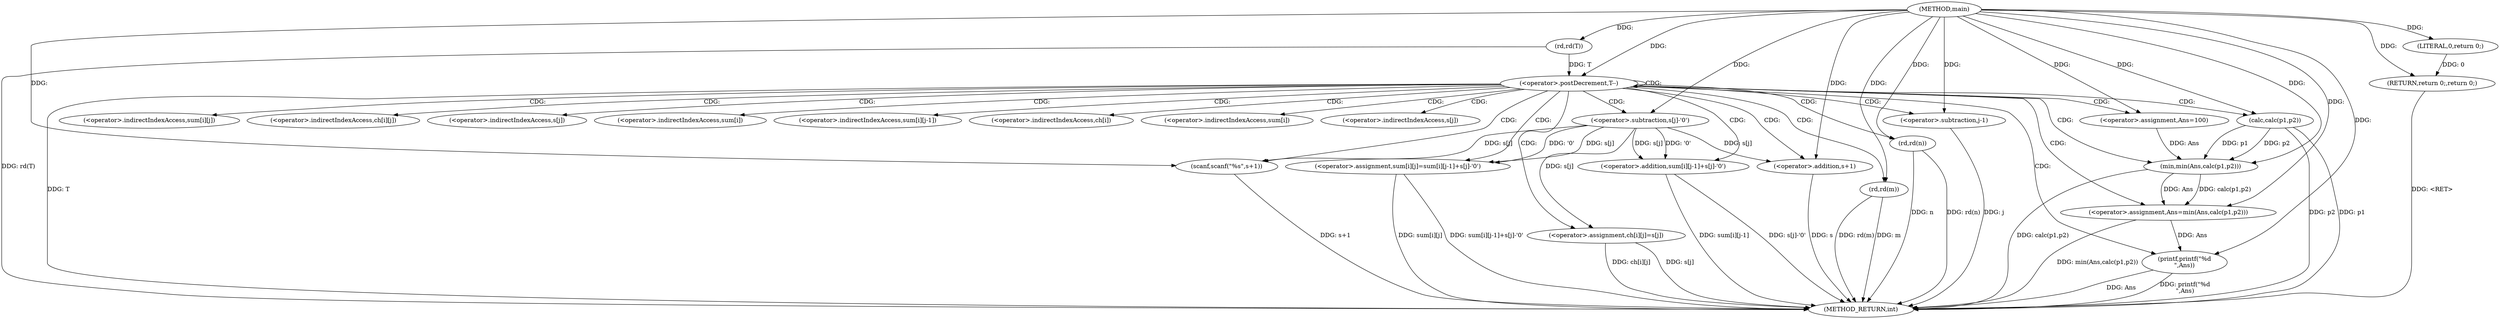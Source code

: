 digraph "main" {  
"1000345" [label = "(METHOD,main)" ]
"1000408" [label = "(METHOD_RETURN,int)" ]
"1000347" [label = "(rd,rd(T))" ]
"1000406" [label = "(RETURN,return 0;,return 0;)" ]
"1000350" [label = "(<operator>.postDecrement,T--)" ]
"1000407" [label = "(LITERAL,0,return 0;)" ]
"1000353" [label = "(rd,rd(n))" ]
"1000355" [label = "(rd,rd(m))" ]
"1000358" [label = "(<operator>.assignment,Ans=100)" ]
"1000396" [label = "(<operator>.assignment,Ans=min(Ans,calc(p1,p2)))" ]
"1000403" [label = "(printf,printf(\"%d\n\",Ans))" ]
"1000362" [label = "(scanf,scanf(\"%s\",s+1))" ]
"1000368" [label = "(<operator>.assignment,sum[i][j]=sum[i][j-1]+s[j]-'0')" ]
"1000387" [label = "(<operator>.assignment,ch[i][j]=s[j])" ]
"1000398" [label = "(min,min(Ans,calc(p1,p2)))" ]
"1000364" [label = "(<operator>.addition,s+1)" ]
"1000400" [label = "(calc,calc(p1,p2))" ]
"1000374" [label = "(<operator>.addition,sum[i][j-1]+s[j]-'0')" ]
"1000382" [label = "(<operator>.subtraction,s[j]-'0')" ]
"1000379" [label = "(<operator>.subtraction,j-1)" ]
"1000369" [label = "(<operator>.indirectIndexAccess,sum[i][j])" ]
"1000388" [label = "(<operator>.indirectIndexAccess,ch[i][j])" ]
"1000393" [label = "(<operator>.indirectIndexAccess,s[j])" ]
"1000370" [label = "(<operator>.indirectIndexAccess,sum[i])" ]
"1000375" [label = "(<operator>.indirectIndexAccess,sum[i][j-1])" ]
"1000389" [label = "(<operator>.indirectIndexAccess,ch[i])" ]
"1000376" [label = "(<operator>.indirectIndexAccess,sum[i])" ]
"1000383" [label = "(<operator>.indirectIndexAccess,s[j])" ]
  "1000347" -> "1000408"  [ label = "DDG: rd(T)"] 
  "1000350" -> "1000408"  [ label = "DDG: T"] 
  "1000353" -> "1000408"  [ label = "DDG: rd(n)"] 
  "1000355" -> "1000408"  [ label = "DDG: rd(m)"] 
  "1000364" -> "1000408"  [ label = "DDG: s"] 
  "1000362" -> "1000408"  [ label = "DDG: s+1"] 
  "1000368" -> "1000408"  [ label = "DDG: sum[i][j]"] 
  "1000379" -> "1000408"  [ label = "DDG: j"] 
  "1000374" -> "1000408"  [ label = "DDG: sum[i][j-1]"] 
  "1000374" -> "1000408"  [ label = "DDG: s[j]-'0'"] 
  "1000368" -> "1000408"  [ label = "DDG: sum[i][j-1]+s[j]-'0'"] 
  "1000387" -> "1000408"  [ label = "DDG: ch[i][j]"] 
  "1000387" -> "1000408"  [ label = "DDG: s[j]"] 
  "1000400" -> "1000408"  [ label = "DDG: p2"] 
  "1000398" -> "1000408"  [ label = "DDG: calc(p1,p2)"] 
  "1000396" -> "1000408"  [ label = "DDG: min(Ans,calc(p1,p2))"] 
  "1000403" -> "1000408"  [ label = "DDG: Ans"] 
  "1000403" -> "1000408"  [ label = "DDG: printf(\"%d\n\",Ans)"] 
  "1000406" -> "1000408"  [ label = "DDG: <RET>"] 
  "1000400" -> "1000408"  [ label = "DDG: p1"] 
  "1000355" -> "1000408"  [ label = "DDG: m"] 
  "1000353" -> "1000408"  [ label = "DDG: n"] 
  "1000407" -> "1000406"  [ label = "DDG: 0"] 
  "1000345" -> "1000406"  [ label = "DDG: "] 
  "1000345" -> "1000347"  [ label = "DDG: "] 
  "1000345" -> "1000407"  [ label = "DDG: "] 
  "1000347" -> "1000350"  [ label = "DDG: T"] 
  "1000345" -> "1000350"  [ label = "DDG: "] 
  "1000345" -> "1000358"  [ label = "DDG: "] 
  "1000398" -> "1000396"  [ label = "DDG: Ans"] 
  "1000398" -> "1000396"  [ label = "DDG: calc(p1,p2)"] 
  "1000345" -> "1000353"  [ label = "DDG: "] 
  "1000345" -> "1000355"  [ label = "DDG: "] 
  "1000345" -> "1000362"  [ label = "DDG: "] 
  "1000345" -> "1000396"  [ label = "DDG: "] 
  "1000345" -> "1000403"  [ label = "DDG: "] 
  "1000396" -> "1000403"  [ label = "DDG: Ans"] 
  "1000382" -> "1000362"  [ label = "DDG: s[j]"] 
  "1000382" -> "1000368"  [ label = "DDG: s[j]"] 
  "1000382" -> "1000368"  [ label = "DDG: '0'"] 
  "1000382" -> "1000387"  [ label = "DDG: s[j]"] 
  "1000358" -> "1000398"  [ label = "DDG: Ans"] 
  "1000345" -> "1000398"  [ label = "DDG: "] 
  "1000400" -> "1000398"  [ label = "DDG: p1"] 
  "1000400" -> "1000398"  [ label = "DDG: p2"] 
  "1000345" -> "1000364"  [ label = "DDG: "] 
  "1000382" -> "1000364"  [ label = "DDG: s[j]"] 
  "1000345" -> "1000400"  [ label = "DDG: "] 
  "1000382" -> "1000374"  [ label = "DDG: s[j]"] 
  "1000382" -> "1000374"  [ label = "DDG: '0'"] 
  "1000345" -> "1000382"  [ label = "DDG: "] 
  "1000345" -> "1000379"  [ label = "DDG: "] 
  "1000350" -> "1000389"  [ label = "CDG: "] 
  "1000350" -> "1000350"  [ label = "CDG: "] 
  "1000350" -> "1000379"  [ label = "CDG: "] 
  "1000350" -> "1000362"  [ label = "CDG: "] 
  "1000350" -> "1000387"  [ label = "CDG: "] 
  "1000350" -> "1000396"  [ label = "CDG: "] 
  "1000350" -> "1000370"  [ label = "CDG: "] 
  "1000350" -> "1000368"  [ label = "CDG: "] 
  "1000350" -> "1000400"  [ label = "CDG: "] 
  "1000350" -> "1000353"  [ label = "CDG: "] 
  "1000350" -> "1000388"  [ label = "CDG: "] 
  "1000350" -> "1000403"  [ label = "CDG: "] 
  "1000350" -> "1000383"  [ label = "CDG: "] 
  "1000350" -> "1000398"  [ label = "CDG: "] 
  "1000350" -> "1000375"  [ label = "CDG: "] 
  "1000350" -> "1000382"  [ label = "CDG: "] 
  "1000350" -> "1000393"  [ label = "CDG: "] 
  "1000350" -> "1000355"  [ label = "CDG: "] 
  "1000350" -> "1000376"  [ label = "CDG: "] 
  "1000350" -> "1000374"  [ label = "CDG: "] 
  "1000350" -> "1000358"  [ label = "CDG: "] 
  "1000350" -> "1000369"  [ label = "CDG: "] 
  "1000350" -> "1000364"  [ label = "CDG: "] 
}
